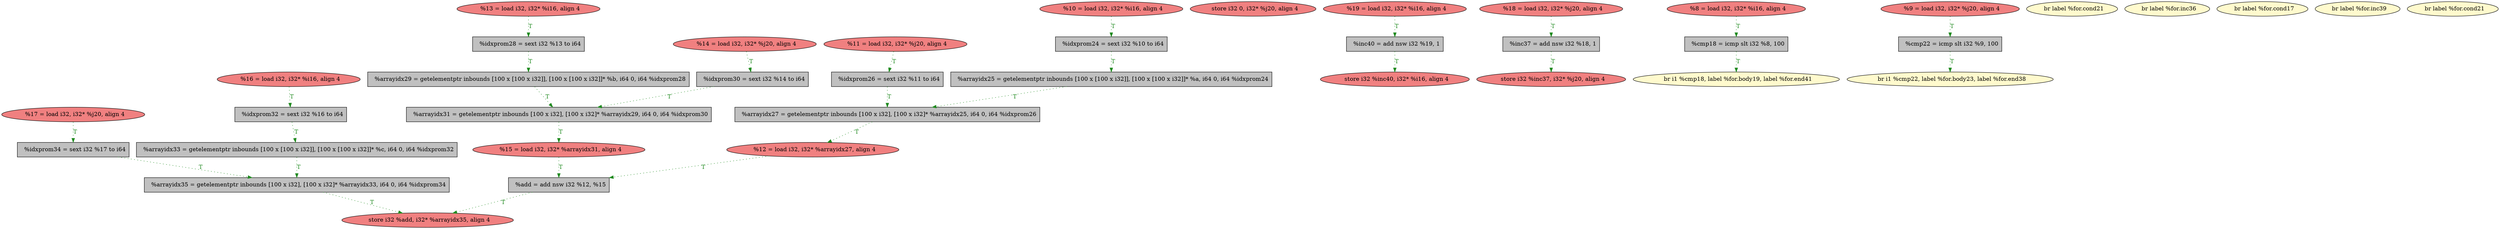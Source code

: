 
digraph G {


node1498 [fillcolor=lightcoral,label="  %17 = load i32, i32* %j20, align 4",shape=ellipse,style=filled ]
node1499 [fillcolor=grey,label="  %idxprom34 = sext i32 %17 to i64",shape=rectangle,style=filled ]
node1497 [fillcolor=lightcoral,label="  store i32 0, i32* %j20, align 4",shape=ellipse,style=filled ]
node1475 [fillcolor=grey,label="  %inc40 = add nsw i32 %19, 1",shape=rectangle,style=filled ]
node1476 [fillcolor=lightcoral,label="  %15 = load i32, i32* %arrayidx31, align 4",shape=ellipse,style=filled ]
node1481 [fillcolor=lightcoral,label="  %14 = load i32, i32* %j20, align 4",shape=ellipse,style=filled ]
node1489 [fillcolor=grey,label="  %idxprom28 = sext i32 %13 to i64",shape=rectangle,style=filled ]
node1469 [fillcolor=lightcoral,label="  %10 = load i32, i32* %i16, align 4",shape=ellipse,style=filled ]
node1461 [fillcolor=lightcoral,label="  store i32 %inc37, i32* %j20, align 4",shape=ellipse,style=filled ]
node1470 [fillcolor=lightcoral,label="  %12 = load i32, i32* %arrayidx27, align 4",shape=ellipse,style=filled ]
node1472 [fillcolor=grey,label="  %cmp18 = icmp slt i32 %8, 100",shape=rectangle,style=filled ]
node1467 [fillcolor=grey,label="  %idxprom24 = sext i32 %10 to i64",shape=rectangle,style=filled ]
node1471 [fillcolor=lemonchiffon,label="  br i1 %cmp22, label %for.body23, label %for.end38",shape=ellipse,style=filled ]
node1496 [fillcolor=grey,label="  %add = add nsw i32 %12, %15",shape=rectangle,style=filled ]
node1491 [fillcolor=grey,label="  %idxprom32 = sext i32 %16 to i64",shape=rectangle,style=filled ]
node1460 [fillcolor=lemonchiffon,label="  br label %for.cond21",shape=ellipse,style=filled ]
node1493 [fillcolor=grey,label="  %idxprom30 = sext i32 %14 to i64",shape=rectangle,style=filled ]
node1466 [fillcolor=lemonchiffon,label="  br label %for.inc36",shape=ellipse,style=filled ]
node1463 [fillcolor=grey,label="  %arrayidx35 = getelementptr inbounds [100 x i32], [100 x i32]* %arrayidx33, i64 0, i64 %idxprom34",shape=rectangle,style=filled ]
node1464 [fillcolor=lemonchiffon,label="  br label %for.cond17",shape=ellipse,style=filled ]
node1477 [fillcolor=lightcoral,label="  %8 = load i32, i32* %i16, align 4",shape=ellipse,style=filled ]
node1480 [fillcolor=lightcoral,label="  store i32 %inc40, i32* %i16, align 4",shape=ellipse,style=filled ]
node1487 [fillcolor=grey,label="  %arrayidx31 = getelementptr inbounds [100 x i32], [100 x i32]* %arrayidx29, i64 0, i64 %idxprom30",shape=rectangle,style=filled ]
node1492 [fillcolor=grey,label="  %arrayidx29 = getelementptr inbounds [100 x [100 x i32]], [100 x [100 x i32]]* %b, i64 0, i64 %idxprom28",shape=rectangle,style=filled ]
node1478 [fillcolor=grey,label="  %arrayidx25 = getelementptr inbounds [100 x [100 x i32]], [100 x [100 x i32]]* %a, i64 0, i64 %idxprom24",shape=rectangle,style=filled ]
node1495 [fillcolor=lightcoral,label="  %19 = load i32, i32* %i16, align 4",shape=ellipse,style=filled ]
node1479 [fillcolor=grey,label="  %idxprom26 = sext i32 %11 to i64",shape=rectangle,style=filled ]
node1488 [fillcolor=lemonchiffon,label="  br label %for.inc39",shape=ellipse,style=filled ]
node1482 [fillcolor=grey,label="  %arrayidx33 = getelementptr inbounds [100 x [100 x i32]], [100 x [100 x i32]]* %c, i64 0, i64 %idxprom32",shape=rectangle,style=filled ]
node1483 [fillcolor=lightcoral,label="  store i32 %add, i32* %arrayidx35, align 4",shape=ellipse,style=filled ]
node1468 [fillcolor=grey,label="  %cmp22 = icmp slt i32 %9, 100",shape=rectangle,style=filled ]
node1484 [fillcolor=lemonchiffon,label="  br label %for.cond21",shape=ellipse,style=filled ]
node1462 [fillcolor=grey,label="  %inc37 = add nsw i32 %18, 1",shape=rectangle,style=filled ]
node1486 [fillcolor=lemonchiffon,label="  br i1 %cmp18, label %for.body19, label %for.end41",shape=ellipse,style=filled ]
node1465 [fillcolor=lightcoral,label="  %11 = load i32, i32* %j20, align 4",shape=ellipse,style=filled ]
node1485 [fillcolor=lightcoral,label="  %13 = load i32, i32* %i16, align 4",shape=ellipse,style=filled ]
node1490 [fillcolor=lightcoral,label="  %18 = load i32, i32* %j20, align 4",shape=ellipse,style=filled ]
node1474 [fillcolor=lightcoral,label="  %9 = load i32, i32* %j20, align 4",shape=ellipse,style=filled ]
node1473 [fillcolor=grey,label="  %arrayidx27 = getelementptr inbounds [100 x i32], [100 x i32]* %arrayidx25, i64 0, i64 %idxprom26",shape=rectangle,style=filled ]
node1494 [fillcolor=lightcoral,label="  %16 = load i32, i32* %i16, align 4",shape=ellipse,style=filled ]

node1478->node1473 [style=dotted,color=forestgreen,label="T",fontcolor=forestgreen ]
node1474->node1468 [style=dotted,color=forestgreen,label="T",fontcolor=forestgreen ]
node1482->node1463 [style=dotted,color=forestgreen,label="T",fontcolor=forestgreen ]
node1481->node1493 [style=dotted,color=forestgreen,label="T",fontcolor=forestgreen ]
node1473->node1470 [style=dotted,color=forestgreen,label="T",fontcolor=forestgreen ]
node1477->node1472 [style=dotted,color=forestgreen,label="T",fontcolor=forestgreen ]
node1476->node1496 [style=dotted,color=forestgreen,label="T",fontcolor=forestgreen ]
node1487->node1476 [style=dotted,color=forestgreen,label="T",fontcolor=forestgreen ]
node1472->node1486 [style=dotted,color=forestgreen,label="T",fontcolor=forestgreen ]
node1492->node1487 [style=dotted,color=forestgreen,label="T",fontcolor=forestgreen ]
node1468->node1471 [style=dotted,color=forestgreen,label="T",fontcolor=forestgreen ]
node1485->node1489 [style=dotted,color=forestgreen,label="T",fontcolor=forestgreen ]
node1491->node1482 [style=dotted,color=forestgreen,label="T",fontcolor=forestgreen ]
node1465->node1479 [style=dotted,color=forestgreen,label="T",fontcolor=forestgreen ]
node1467->node1478 [style=dotted,color=forestgreen,label="T",fontcolor=forestgreen ]
node1495->node1475 [style=dotted,color=forestgreen,label="T",fontcolor=forestgreen ]
node1496->node1483 [style=dotted,color=forestgreen,label="T",fontcolor=forestgreen ]
node1498->node1499 [style=dotted,color=forestgreen,label="T",fontcolor=forestgreen ]
node1489->node1492 [style=dotted,color=forestgreen,label="T",fontcolor=forestgreen ]
node1494->node1491 [style=dotted,color=forestgreen,label="T",fontcolor=forestgreen ]
node1462->node1461 [style=dotted,color=forestgreen,label="T",fontcolor=forestgreen ]
node1463->node1483 [style=dotted,color=forestgreen,label="T",fontcolor=forestgreen ]
node1490->node1462 [style=dotted,color=forestgreen,label="T",fontcolor=forestgreen ]
node1493->node1487 [style=dotted,color=forestgreen,label="T",fontcolor=forestgreen ]
node1469->node1467 [style=dotted,color=forestgreen,label="T",fontcolor=forestgreen ]
node1479->node1473 [style=dotted,color=forestgreen,label="T",fontcolor=forestgreen ]
node1499->node1463 [style=dotted,color=forestgreen,label="T",fontcolor=forestgreen ]
node1470->node1496 [style=dotted,color=forestgreen,label="T",fontcolor=forestgreen ]
node1475->node1480 [style=dotted,color=forestgreen,label="T",fontcolor=forestgreen ]


}
